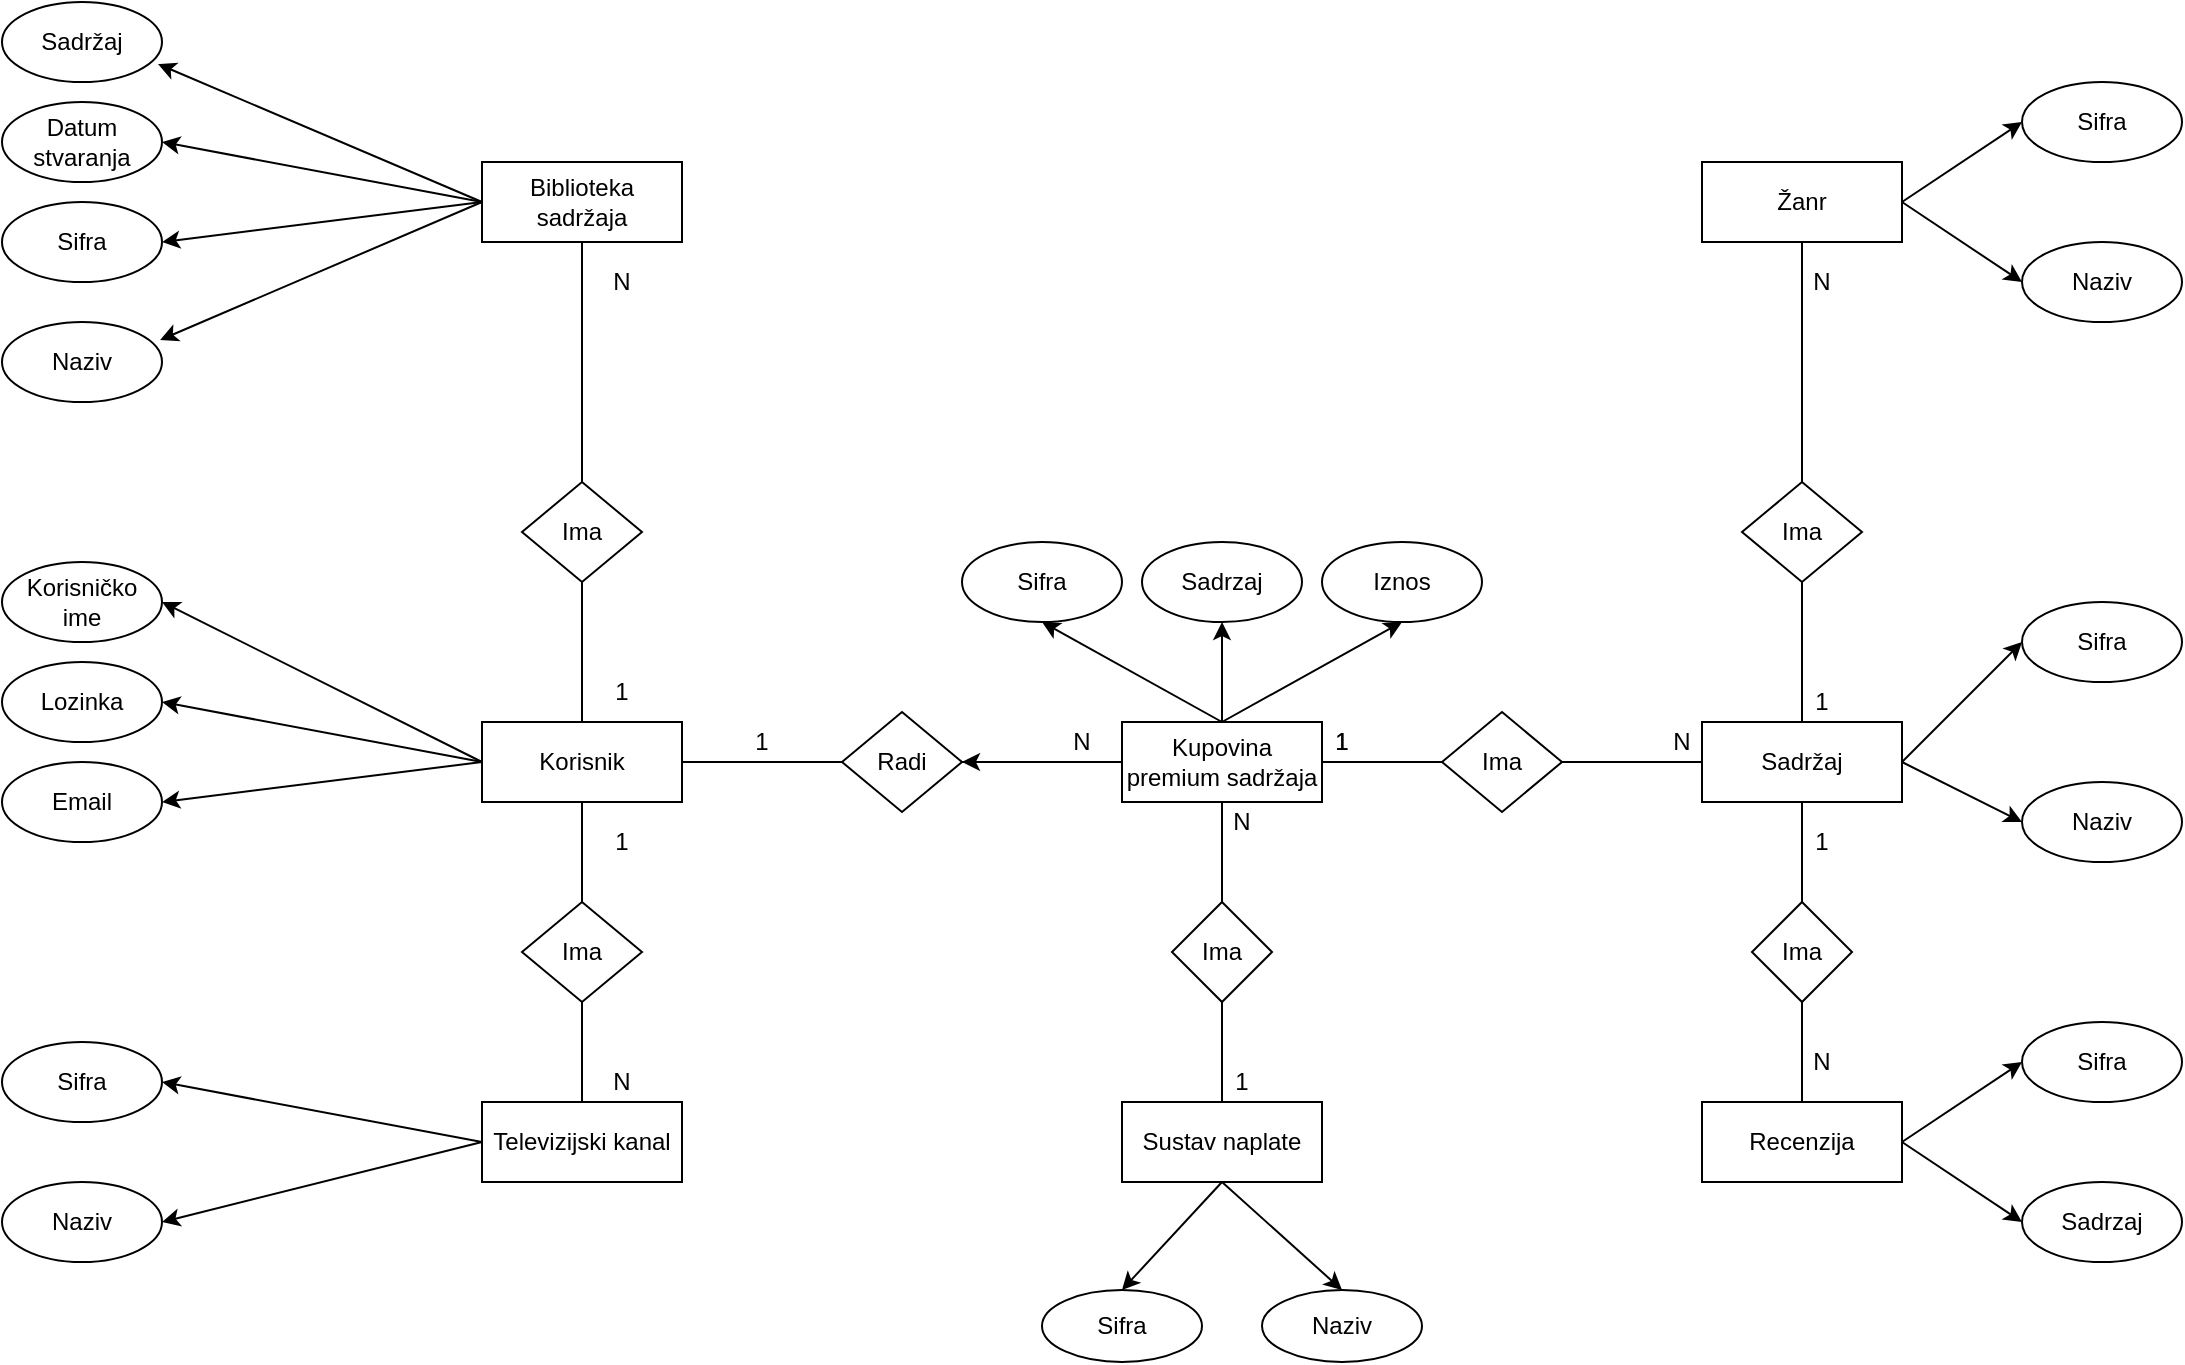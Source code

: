 <mxfile version="21.6.9" type="device">
  <diagram name="Page-1" id="9csiGRajn9hbeka8NCRL">
    <mxGraphModel dx="1699" dy="1650" grid="1" gridSize="10" guides="1" tooltips="1" connect="1" arrows="1" fold="1" page="1" pageScale="1" pageWidth="827" pageHeight="1169" math="0" shadow="0">
      <root>
        <mxCell id="0" />
        <mxCell id="1" parent="0" />
        <mxCell id="LB3KAF_uW-VrWY7a_j3J-5" style="edgeStyle=none;rounded=0;orthogonalLoop=1;jettySize=auto;html=1;exitX=0;exitY=0.5;exitDx=0;exitDy=0;entryX=1;entryY=0.5;entryDx=0;entryDy=0;" parent="1" source="LB3KAF_uW-VrWY7a_j3J-1" target="LB3KAF_uW-VrWY7a_j3J-2" edge="1">
          <mxGeometry relative="1" as="geometry" />
        </mxCell>
        <mxCell id="LB3KAF_uW-VrWY7a_j3J-6" style="edgeStyle=none;rounded=0;orthogonalLoop=1;jettySize=auto;html=1;exitX=0;exitY=0.5;exitDx=0;exitDy=0;entryX=0.988;entryY=0.225;entryDx=0;entryDy=0;entryPerimeter=0;" parent="1" source="LB3KAF_uW-VrWY7a_j3J-1" target="LB3KAF_uW-VrWY7a_j3J-3" edge="1">
          <mxGeometry relative="1" as="geometry">
            <mxPoint x="50" y="35" as="sourcePoint" />
            <mxPoint x="-20" y="105" as="targetPoint" />
          </mxGeometry>
        </mxCell>
        <mxCell id="LB3KAF_uW-VrWY7a_j3J-1" value="Biblioteka sadržaja" style="rounded=0;whiteSpace=wrap;html=1;" parent="1" vertex="1">
          <mxGeometry x="150" y="20" width="100" height="40" as="geometry" />
        </mxCell>
        <mxCell id="LB3KAF_uW-VrWY7a_j3J-2" value="Sifra" style="ellipse;whiteSpace=wrap;html=1;" parent="1" vertex="1">
          <mxGeometry x="-90" y="40" width="80" height="40" as="geometry" />
        </mxCell>
        <mxCell id="LB3KAF_uW-VrWY7a_j3J-3" value="Naziv" style="ellipse;whiteSpace=wrap;html=1;" parent="1" vertex="1">
          <mxGeometry x="-90" y="100" width="80" height="40" as="geometry" />
        </mxCell>
        <mxCell id="LB3KAF_uW-VrWY7a_j3J-11" style="edgeStyle=none;rounded=0;orthogonalLoop=1;jettySize=auto;html=1;exitX=0;exitY=0.25;exitDx=0;exitDy=0;entryX=1;entryY=0.5;entryDx=0;entryDy=0;" parent="1" edge="1">
          <mxGeometry relative="1" as="geometry">
            <mxPoint x="150" y="320" as="sourcePoint" />
            <mxPoint x="-10" y="240" as="targetPoint" />
          </mxGeometry>
        </mxCell>
        <mxCell id="LB3KAF_uW-VrWY7a_j3J-12" style="edgeStyle=none;rounded=0;orthogonalLoop=1;jettySize=auto;html=1;exitX=0;exitY=0.25;exitDx=0;exitDy=0;entryX=1;entryY=0.5;entryDx=0;entryDy=0;" parent="1" edge="1">
          <mxGeometry relative="1" as="geometry">
            <mxPoint x="150" y="320" as="sourcePoint" />
            <mxPoint x="-10" y="290" as="targetPoint" />
          </mxGeometry>
        </mxCell>
        <mxCell id="LB3KAF_uW-VrWY7a_j3J-13" style="edgeStyle=none;rounded=0;orthogonalLoop=1;jettySize=auto;html=1;exitX=0;exitY=0.25;exitDx=0;exitDy=0;entryX=1;entryY=0.5;entryDx=0;entryDy=0;" parent="1" edge="1">
          <mxGeometry relative="1" as="geometry">
            <mxPoint x="150" y="320" as="sourcePoint" />
            <mxPoint x="-10" y="340" as="targetPoint" />
          </mxGeometry>
        </mxCell>
        <mxCell id="LB3KAF_uW-VrWY7a_j3J-7" value="Korisnik" style="rounded=0;whiteSpace=wrap;html=1;" parent="1" vertex="1">
          <mxGeometry x="150" y="300" width="100" height="40" as="geometry" />
        </mxCell>
        <mxCell id="LB3KAF_uW-VrWY7a_j3J-8" value="Korisničko ime" style="ellipse;whiteSpace=wrap;html=1;" parent="1" vertex="1">
          <mxGeometry x="-90" y="220" width="80" height="40" as="geometry" />
        </mxCell>
        <mxCell id="LB3KAF_uW-VrWY7a_j3J-9" value="Lozinka" style="ellipse;whiteSpace=wrap;html=1;" parent="1" vertex="1">
          <mxGeometry x="-90" y="270" width="80" height="40" as="geometry" />
        </mxCell>
        <mxCell id="LB3KAF_uW-VrWY7a_j3J-10" value="Email" style="ellipse;whiteSpace=wrap;html=1;" parent="1" vertex="1">
          <mxGeometry x="-90" y="320" width="80" height="40" as="geometry" />
        </mxCell>
        <mxCell id="LB3KAF_uW-VrWY7a_j3J-14" value="Ima" style="rhombus;whiteSpace=wrap;html=1;" parent="1" vertex="1">
          <mxGeometry x="170" y="180" width="60" height="50" as="geometry" />
        </mxCell>
        <mxCell id="LB3KAF_uW-VrWY7a_j3J-15" value="" style="endArrow=none;html=1;rounded=0;exitX=0.5;exitY=0;exitDx=0;exitDy=0;entryX=0.5;entryY=1;entryDx=0;entryDy=0;" parent="1" source="LB3KAF_uW-VrWY7a_j3J-7" target="LB3KAF_uW-VrWY7a_j3J-14" edge="1">
          <mxGeometry width="50" height="50" relative="1" as="geometry">
            <mxPoint x="280" y="260" as="sourcePoint" />
            <mxPoint x="330" y="210" as="targetPoint" />
          </mxGeometry>
        </mxCell>
        <mxCell id="LB3KAF_uW-VrWY7a_j3J-16" value="" style="endArrow=none;html=1;rounded=0;exitX=0.5;exitY=0;exitDx=0;exitDy=0;" parent="1" source="LB3KAF_uW-VrWY7a_j3J-14" edge="1">
          <mxGeometry width="50" height="50" relative="1" as="geometry">
            <mxPoint x="220" y="189.68" as="sourcePoint" />
            <mxPoint x="200" y="60" as="targetPoint" />
          </mxGeometry>
        </mxCell>
        <mxCell id="LB3KAF_uW-VrWY7a_j3J-17" value="1" style="text;html=1;strokeColor=none;fillColor=none;align=center;verticalAlign=middle;whiteSpace=wrap;rounded=0;" parent="1" vertex="1">
          <mxGeometry x="200" y="275" width="40" height="20" as="geometry" />
        </mxCell>
        <mxCell id="LB3KAF_uW-VrWY7a_j3J-18" value="N" style="text;html=1;strokeColor=none;fillColor=none;align=center;verticalAlign=middle;whiteSpace=wrap;rounded=0;" parent="1" vertex="1">
          <mxGeometry x="200" y="70" width="40" height="20" as="geometry" />
        </mxCell>
        <mxCell id="LB3KAF_uW-VrWY7a_j3J-19" value="Radi" style="rhombus;whiteSpace=wrap;html=1;" parent="1" vertex="1">
          <mxGeometry x="330" y="295" width="60" height="50" as="geometry" />
        </mxCell>
        <mxCell id="LB3KAF_uW-VrWY7a_j3J-20" value="" style="endArrow=none;html=1;rounded=0;exitX=1;exitY=0.5;exitDx=0;exitDy=0;entryX=0;entryY=0.5;entryDx=0;entryDy=0;" parent="1" source="LB3KAF_uW-VrWY7a_j3J-7" target="LB3KAF_uW-VrWY7a_j3J-19" edge="1">
          <mxGeometry width="50" height="50" relative="1" as="geometry">
            <mxPoint x="500" y="330" as="sourcePoint" />
            <mxPoint x="550" y="280" as="targetPoint" />
          </mxGeometry>
        </mxCell>
        <mxCell id="LB3KAF_uW-VrWY7a_j3J-21" value="1" style="text;html=1;strokeColor=none;fillColor=none;align=center;verticalAlign=middle;whiteSpace=wrap;rounded=0;" parent="1" vertex="1">
          <mxGeometry x="270" y="300" width="40" height="20" as="geometry" />
        </mxCell>
        <mxCell id="LB3KAF_uW-VrWY7a_j3J-22" value="N" style="text;html=1;strokeColor=none;fillColor=none;align=center;verticalAlign=middle;whiteSpace=wrap;rounded=0;" parent="1" vertex="1">
          <mxGeometry x="430" y="300" width="40" height="20" as="geometry" />
        </mxCell>
        <mxCell id="LB3KAF_uW-VrWY7a_j3J-43" style="edgeStyle=none;rounded=0;orthogonalLoop=1;jettySize=auto;html=1;exitX=0.5;exitY=0;exitDx=0;exitDy=0;entryX=0.5;entryY=1;entryDx=0;entryDy=0;" parent="1" source="LB3KAF_uW-VrWY7a_j3J-25" target="LB3KAF_uW-VrWY7a_j3J-40" edge="1">
          <mxGeometry relative="1" as="geometry" />
        </mxCell>
        <mxCell id="LB3KAF_uW-VrWY7a_j3J-44" style="edgeStyle=none;rounded=0;orthogonalLoop=1;jettySize=auto;html=1;exitX=0.5;exitY=0;exitDx=0;exitDy=0;entryX=0.5;entryY=1;entryDx=0;entryDy=0;" parent="1" source="LB3KAF_uW-VrWY7a_j3J-25" target="LB3KAF_uW-VrWY7a_j3J-41" edge="1">
          <mxGeometry relative="1" as="geometry" />
        </mxCell>
        <mxCell id="LB3KAF_uW-VrWY7a_j3J-45" style="edgeStyle=none;rounded=0;orthogonalLoop=1;jettySize=auto;html=1;exitX=0.5;exitY=0;exitDx=0;exitDy=0;entryX=0.5;entryY=1;entryDx=0;entryDy=0;" parent="1" source="LB3KAF_uW-VrWY7a_j3J-25" target="LB3KAF_uW-VrWY7a_j3J-42" edge="1">
          <mxGeometry relative="1" as="geometry" />
        </mxCell>
        <mxCell id="A35x8_zMR-tTkjES0u8r-4" value="" style="edgeStyle=orthogonalEdgeStyle;rounded=0;orthogonalLoop=1;jettySize=auto;html=1;" edge="1" parent="1" source="LB3KAF_uW-VrWY7a_j3J-25" target="LB3KAF_uW-VrWY7a_j3J-19">
          <mxGeometry relative="1" as="geometry" />
        </mxCell>
        <mxCell id="LB3KAF_uW-VrWY7a_j3J-25" value="Kupovina premium sadržaja" style="rounded=0;whiteSpace=wrap;html=1;" parent="1" vertex="1">
          <mxGeometry x="470" y="300" width="100" height="40" as="geometry" />
        </mxCell>
        <mxCell id="LB3KAF_uW-VrWY7a_j3J-26" value="" style="endArrow=none;html=1;rounded=0;exitX=1;exitY=0.5;exitDx=0;exitDy=0;entryX=0;entryY=0.5;entryDx=0;entryDy=0;" parent="1" source="LB3KAF_uW-VrWY7a_j3J-19" target="LB3KAF_uW-VrWY7a_j3J-25" edge="1">
          <mxGeometry width="50" height="50" relative="1" as="geometry">
            <mxPoint x="500" y="330" as="sourcePoint" />
            <mxPoint x="550" y="280" as="targetPoint" />
          </mxGeometry>
        </mxCell>
        <mxCell id="LB3KAF_uW-VrWY7a_j3J-38" style="edgeStyle=none;rounded=0;orthogonalLoop=1;jettySize=auto;html=1;exitX=0.5;exitY=1;exitDx=0;exitDy=0;entryX=0.5;entryY=0;entryDx=0;entryDy=0;" parent="1" source="LB3KAF_uW-VrWY7a_j3J-27" target="LB3KAF_uW-VrWY7a_j3J-36" edge="1">
          <mxGeometry relative="1" as="geometry" />
        </mxCell>
        <mxCell id="LB3KAF_uW-VrWY7a_j3J-39" style="edgeStyle=none;rounded=0;orthogonalLoop=1;jettySize=auto;html=1;exitX=0.5;exitY=1;exitDx=0;exitDy=0;entryX=0.5;entryY=0;entryDx=0;entryDy=0;" parent="1" source="LB3KAF_uW-VrWY7a_j3J-27" target="LB3KAF_uW-VrWY7a_j3J-37" edge="1">
          <mxGeometry relative="1" as="geometry" />
        </mxCell>
        <mxCell id="LB3KAF_uW-VrWY7a_j3J-27" value="Sustav naplate" style="rounded=0;whiteSpace=wrap;html=1;" parent="1" vertex="1">
          <mxGeometry x="470" y="490" width="100" height="40" as="geometry" />
        </mxCell>
        <mxCell id="LB3KAF_uW-VrWY7a_j3J-28" value="Ima" style="rhombus;whiteSpace=wrap;html=1;" parent="1" vertex="1">
          <mxGeometry x="495" y="390" width="50" height="50" as="geometry" />
        </mxCell>
        <mxCell id="LB3KAF_uW-VrWY7a_j3J-29" value="" style="endArrow=none;html=1;rounded=0;exitX=0.5;exitY=1;exitDx=0;exitDy=0;entryX=0.5;entryY=0;entryDx=0;entryDy=0;" parent="1" source="LB3KAF_uW-VrWY7a_j3J-25" target="LB3KAF_uW-VrWY7a_j3J-28" edge="1">
          <mxGeometry width="50" height="50" relative="1" as="geometry">
            <mxPoint x="600" y="410" as="sourcePoint" />
            <mxPoint x="650" y="360" as="targetPoint" />
          </mxGeometry>
        </mxCell>
        <mxCell id="LB3KAF_uW-VrWY7a_j3J-30" value="" style="endArrow=none;html=1;rounded=0;exitX=0.5;exitY=1;exitDx=0;exitDy=0;" parent="1" source="LB3KAF_uW-VrWY7a_j3J-28" target="LB3KAF_uW-VrWY7a_j3J-27" edge="1">
          <mxGeometry width="50" height="50" relative="1" as="geometry">
            <mxPoint x="600" y="410" as="sourcePoint" />
            <mxPoint x="650" y="360" as="targetPoint" />
          </mxGeometry>
        </mxCell>
        <mxCell id="LB3KAF_uW-VrWY7a_j3J-31" value="1" style="text;html=1;strokeColor=none;fillColor=none;align=center;verticalAlign=middle;whiteSpace=wrap;rounded=0;" parent="1" vertex="1">
          <mxGeometry x="510" y="470" width="40" height="20" as="geometry" />
        </mxCell>
        <mxCell id="LB3KAF_uW-VrWY7a_j3J-32" value="N" style="text;html=1;strokeColor=none;fillColor=none;align=center;verticalAlign=middle;whiteSpace=wrap;rounded=0;" parent="1" vertex="1">
          <mxGeometry x="510" y="340" width="40" height="20" as="geometry" />
        </mxCell>
        <mxCell id="LB3KAF_uW-VrWY7a_j3J-34" value="Ima" style="rhombus;whiteSpace=wrap;html=1;" parent="1" vertex="1">
          <mxGeometry x="630" y="295" width="60" height="50" as="geometry" />
        </mxCell>
        <mxCell id="LB3KAF_uW-VrWY7a_j3J-54" style="edgeStyle=none;rounded=0;orthogonalLoop=1;jettySize=auto;html=1;exitX=1;exitY=0.5;exitDx=0;exitDy=0;entryX=0;entryY=0.5;entryDx=0;entryDy=0;" parent="1" source="LB3KAF_uW-VrWY7a_j3J-35" target="LB3KAF_uW-VrWY7a_j3J-52" edge="1">
          <mxGeometry relative="1" as="geometry" />
        </mxCell>
        <mxCell id="LB3KAF_uW-VrWY7a_j3J-55" style="edgeStyle=none;rounded=0;orthogonalLoop=1;jettySize=auto;html=1;exitX=1;exitY=0.5;exitDx=0;exitDy=0;entryX=0;entryY=0.5;entryDx=0;entryDy=0;" parent="1" source="LB3KAF_uW-VrWY7a_j3J-35" target="LB3KAF_uW-VrWY7a_j3J-53" edge="1">
          <mxGeometry relative="1" as="geometry" />
        </mxCell>
        <mxCell id="LB3KAF_uW-VrWY7a_j3J-35" value="Sadržaj" style="rounded=0;whiteSpace=wrap;html=1;" parent="1" vertex="1">
          <mxGeometry x="760" y="300" width="100" height="40" as="geometry" />
        </mxCell>
        <mxCell id="LB3KAF_uW-VrWY7a_j3J-36" value="Sifra" style="ellipse;whiteSpace=wrap;html=1;" parent="1" vertex="1">
          <mxGeometry x="430" y="584" width="80" height="36" as="geometry" />
        </mxCell>
        <mxCell id="LB3KAF_uW-VrWY7a_j3J-37" value="Naziv" style="ellipse;whiteSpace=wrap;html=1;" parent="1" vertex="1">
          <mxGeometry x="540" y="584" width="80" height="36" as="geometry" />
        </mxCell>
        <mxCell id="LB3KAF_uW-VrWY7a_j3J-40" value="Sifra" style="ellipse;whiteSpace=wrap;html=1;" parent="1" vertex="1">
          <mxGeometry x="390" y="210" width="80" height="40" as="geometry" />
        </mxCell>
        <mxCell id="LB3KAF_uW-VrWY7a_j3J-41" value="Sadrzaj" style="ellipse;whiteSpace=wrap;html=1;" parent="1" vertex="1">
          <mxGeometry x="480" y="210" width="80" height="40" as="geometry" />
        </mxCell>
        <mxCell id="LB3KAF_uW-VrWY7a_j3J-42" value="Iznos" style="ellipse;whiteSpace=wrap;html=1;" parent="1" vertex="1">
          <mxGeometry x="570" y="210" width="80" height="40" as="geometry" />
        </mxCell>
        <mxCell id="LB3KAF_uW-VrWY7a_j3J-47" value="" style="endArrow=none;html=1;rounded=0;exitX=1;exitY=0.5;exitDx=0;exitDy=0;entryX=0;entryY=0.5;entryDx=0;entryDy=0;" parent="1" source="LB3KAF_uW-VrWY7a_j3J-25" target="LB3KAF_uW-VrWY7a_j3J-34" edge="1">
          <mxGeometry width="50" height="50" relative="1" as="geometry">
            <mxPoint x="580" y="380" as="sourcePoint" />
            <mxPoint x="630" y="330" as="targetPoint" />
          </mxGeometry>
        </mxCell>
        <mxCell id="LB3KAF_uW-VrWY7a_j3J-48" value="" style="endArrow=none;html=1;rounded=0;exitX=0;exitY=0.5;exitDx=0;exitDy=0;entryX=1;entryY=0.5;entryDx=0;entryDy=0;" parent="1" source="LB3KAF_uW-VrWY7a_j3J-35" target="LB3KAF_uW-VrWY7a_j3J-34" edge="1">
          <mxGeometry width="50" height="50" relative="1" as="geometry">
            <mxPoint x="580" y="380" as="sourcePoint" />
            <mxPoint x="630" y="330" as="targetPoint" />
          </mxGeometry>
        </mxCell>
        <mxCell id="LB3KAF_uW-VrWY7a_j3J-49" value="1" style="text;html=1;strokeColor=none;fillColor=none;align=center;verticalAlign=middle;whiteSpace=wrap;rounded=0;" parent="1" vertex="1">
          <mxGeometry x="560" y="300" width="40" height="20" as="geometry" />
        </mxCell>
        <mxCell id="LB3KAF_uW-VrWY7a_j3J-50" value="1" style="text;html=1;strokeColor=none;fillColor=none;align=center;verticalAlign=middle;whiteSpace=wrap;rounded=0;" parent="1" vertex="1">
          <mxGeometry x="560" y="300" width="40" height="20" as="geometry" />
        </mxCell>
        <mxCell id="LB3KAF_uW-VrWY7a_j3J-51" value="N" style="text;html=1;strokeColor=none;fillColor=none;align=center;verticalAlign=middle;whiteSpace=wrap;rounded=0;" parent="1" vertex="1">
          <mxGeometry x="730" y="300" width="40" height="20" as="geometry" />
        </mxCell>
        <mxCell id="LB3KAF_uW-VrWY7a_j3J-52" value="Sifra" style="ellipse;whiteSpace=wrap;html=1;" parent="1" vertex="1">
          <mxGeometry x="920" y="240" width="80" height="40" as="geometry" />
        </mxCell>
        <mxCell id="LB3KAF_uW-VrWY7a_j3J-53" value="Naziv" style="ellipse;whiteSpace=wrap;html=1;" parent="1" vertex="1">
          <mxGeometry x="920" y="330" width="80" height="40" as="geometry" />
        </mxCell>
        <mxCell id="LB3KAF_uW-VrWY7a_j3J-64" style="edgeStyle=none;rounded=0;orthogonalLoop=1;jettySize=auto;html=1;exitX=1;exitY=0.5;exitDx=0;exitDy=0;entryX=0;entryY=0.5;entryDx=0;entryDy=0;" parent="1" source="LB3KAF_uW-VrWY7a_j3J-56" target="LB3KAF_uW-VrWY7a_j3J-62" edge="1">
          <mxGeometry relative="1" as="geometry" />
        </mxCell>
        <mxCell id="LB3KAF_uW-VrWY7a_j3J-65" style="edgeStyle=none;rounded=0;orthogonalLoop=1;jettySize=auto;html=1;exitX=1;exitY=0.5;exitDx=0;exitDy=0;entryX=0;entryY=0.5;entryDx=0;entryDy=0;" parent="1" source="LB3KAF_uW-VrWY7a_j3J-56" target="LB3KAF_uW-VrWY7a_j3J-63" edge="1">
          <mxGeometry relative="1" as="geometry" />
        </mxCell>
        <mxCell id="LB3KAF_uW-VrWY7a_j3J-56" value="Žanr" style="rounded=0;whiteSpace=wrap;html=1;" parent="1" vertex="1">
          <mxGeometry x="760" y="20" width="100" height="40" as="geometry" />
        </mxCell>
        <mxCell id="LB3KAF_uW-VrWY7a_j3J-72" style="edgeStyle=none;rounded=0;orthogonalLoop=1;jettySize=auto;html=1;exitX=1;exitY=0.5;exitDx=0;exitDy=0;entryX=0;entryY=0.5;entryDx=0;entryDy=0;" parent="1" source="LB3KAF_uW-VrWY7a_j3J-57" target="LB3KAF_uW-VrWY7a_j3J-70" edge="1">
          <mxGeometry relative="1" as="geometry" />
        </mxCell>
        <mxCell id="LB3KAF_uW-VrWY7a_j3J-73" style="edgeStyle=none;rounded=0;orthogonalLoop=1;jettySize=auto;html=1;exitX=1;exitY=0.5;exitDx=0;exitDy=0;entryX=0;entryY=0.5;entryDx=0;entryDy=0;" parent="1" source="LB3KAF_uW-VrWY7a_j3J-57" target="LB3KAF_uW-VrWY7a_j3J-71" edge="1">
          <mxGeometry relative="1" as="geometry" />
        </mxCell>
        <mxCell id="LB3KAF_uW-VrWY7a_j3J-57" value="Recenzija" style="rounded=0;whiteSpace=wrap;html=1;" parent="1" vertex="1">
          <mxGeometry x="760" y="490" width="100" height="40" as="geometry" />
        </mxCell>
        <mxCell id="LB3KAF_uW-VrWY7a_j3J-58" value="Ima" style="rhombus;whiteSpace=wrap;html=1;" parent="1" vertex="1">
          <mxGeometry x="785" y="390" width="50" height="50" as="geometry" />
        </mxCell>
        <mxCell id="LB3KAF_uW-VrWY7a_j3J-59" value="Ima" style="rhombus;whiteSpace=wrap;html=1;" parent="1" vertex="1">
          <mxGeometry x="780" y="180" width="60" height="50" as="geometry" />
        </mxCell>
        <mxCell id="LB3KAF_uW-VrWY7a_j3J-60" value="" style="endArrow=none;html=1;rounded=0;entryX=0.5;entryY=1;entryDx=0;entryDy=0;exitX=0.5;exitY=0;exitDx=0;exitDy=0;" parent="1" source="LB3KAF_uW-VrWY7a_j3J-35" target="LB3KAF_uW-VrWY7a_j3J-59" edge="1">
          <mxGeometry width="50" height="50" relative="1" as="geometry">
            <mxPoint x="760" y="330" as="sourcePoint" />
            <mxPoint x="810" y="280" as="targetPoint" />
          </mxGeometry>
        </mxCell>
        <mxCell id="LB3KAF_uW-VrWY7a_j3J-61" value="" style="endArrow=none;html=1;rounded=0;entryX=0.5;entryY=1;entryDx=0;entryDy=0;exitX=0.5;exitY=0;exitDx=0;exitDy=0;" parent="1" source="LB3KAF_uW-VrWY7a_j3J-59" target="LB3KAF_uW-VrWY7a_j3J-56" edge="1">
          <mxGeometry width="50" height="50" relative="1" as="geometry">
            <mxPoint x="760" y="330" as="sourcePoint" />
            <mxPoint x="810" y="280" as="targetPoint" />
          </mxGeometry>
        </mxCell>
        <mxCell id="LB3KAF_uW-VrWY7a_j3J-62" value="Sifra" style="ellipse;whiteSpace=wrap;html=1;" parent="1" vertex="1">
          <mxGeometry x="920" y="-20" width="80" height="40" as="geometry" />
        </mxCell>
        <mxCell id="LB3KAF_uW-VrWY7a_j3J-63" value="Naziv" style="ellipse;whiteSpace=wrap;html=1;" parent="1" vertex="1">
          <mxGeometry x="920" y="60" width="80" height="40" as="geometry" />
        </mxCell>
        <mxCell id="LB3KAF_uW-VrWY7a_j3J-66" value="1" style="text;html=1;strokeColor=none;fillColor=none;align=center;verticalAlign=middle;whiteSpace=wrap;rounded=0;" parent="1" vertex="1">
          <mxGeometry x="800" y="280" width="40" height="20" as="geometry" />
        </mxCell>
        <mxCell id="LB3KAF_uW-VrWY7a_j3J-67" value="N" style="text;html=1;strokeColor=none;fillColor=none;align=center;verticalAlign=middle;whiteSpace=wrap;rounded=0;" parent="1" vertex="1">
          <mxGeometry x="800" y="70" width="40" height="20" as="geometry" />
        </mxCell>
        <mxCell id="LB3KAF_uW-VrWY7a_j3J-68" value="" style="endArrow=none;html=1;rounded=0;entryX=0.5;entryY=0;entryDx=0;entryDy=0;exitX=0.5;exitY=1;exitDx=0;exitDy=0;" parent="1" source="LB3KAF_uW-VrWY7a_j3J-58" target="LB3KAF_uW-VrWY7a_j3J-57" edge="1">
          <mxGeometry width="50" height="50" relative="1" as="geometry">
            <mxPoint x="800" y="450" as="sourcePoint" />
            <mxPoint x="850" y="400" as="targetPoint" />
          </mxGeometry>
        </mxCell>
        <mxCell id="LB3KAF_uW-VrWY7a_j3J-69" value="" style="endArrow=none;html=1;rounded=0;exitX=0.5;exitY=1;exitDx=0;exitDy=0;entryX=0.5;entryY=0;entryDx=0;entryDy=0;" parent="1" source="LB3KAF_uW-VrWY7a_j3J-35" target="LB3KAF_uW-VrWY7a_j3J-58" edge="1">
          <mxGeometry width="50" height="50" relative="1" as="geometry">
            <mxPoint x="800" y="450" as="sourcePoint" />
            <mxPoint x="850" y="400" as="targetPoint" />
          </mxGeometry>
        </mxCell>
        <mxCell id="LB3KAF_uW-VrWY7a_j3J-70" value="Sifra" style="ellipse;whiteSpace=wrap;html=1;" parent="1" vertex="1">
          <mxGeometry x="920" y="450" width="80" height="40" as="geometry" />
        </mxCell>
        <mxCell id="LB3KAF_uW-VrWY7a_j3J-71" value="Sadrzaj" style="ellipse;whiteSpace=wrap;html=1;" parent="1" vertex="1">
          <mxGeometry x="920" y="530" width="80" height="40" as="geometry" />
        </mxCell>
        <mxCell id="LB3KAF_uW-VrWY7a_j3J-74" value="1" style="text;html=1;strokeColor=none;fillColor=none;align=center;verticalAlign=middle;whiteSpace=wrap;rounded=0;" parent="1" vertex="1">
          <mxGeometry x="800" y="350" width="40" height="20" as="geometry" />
        </mxCell>
        <mxCell id="LB3KAF_uW-VrWY7a_j3J-75" value="N" style="text;html=1;strokeColor=none;fillColor=none;align=center;verticalAlign=middle;whiteSpace=wrap;rounded=0;" parent="1" vertex="1">
          <mxGeometry x="800" y="460" width="40" height="20" as="geometry" />
        </mxCell>
        <mxCell id="A35x8_zMR-tTkjES0u8r-1" style="edgeStyle=none;rounded=0;orthogonalLoop=1;jettySize=auto;html=1;exitX=0;exitY=0.5;exitDx=0;exitDy=0;entryX=1;entryY=0.5;entryDx=0;entryDy=0;" edge="1" parent="1" target="A35x8_zMR-tTkjES0u8r-2" source="LB3KAF_uW-VrWY7a_j3J-1">
          <mxGeometry relative="1" as="geometry">
            <mxPoint x="60" y="-10" as="sourcePoint" />
          </mxGeometry>
        </mxCell>
        <mxCell id="A35x8_zMR-tTkjES0u8r-2" value="Datum stvaranja" style="ellipse;whiteSpace=wrap;html=1;" vertex="1" parent="1">
          <mxGeometry x="-90" y="-10" width="80" height="40" as="geometry" />
        </mxCell>
        <mxCell id="A35x8_zMR-tTkjES0u8r-5" style="edgeStyle=none;rounded=0;orthogonalLoop=1;jettySize=auto;html=1;entryX=0.975;entryY=0.775;entryDx=0;entryDy=0;entryPerimeter=0;" edge="1" parent="1" target="A35x8_zMR-tTkjES0u8r-6">
          <mxGeometry relative="1" as="geometry">
            <mxPoint x="150" y="40" as="sourcePoint" />
            <mxPoint x="-30" y="-50" as="targetPoint" />
          </mxGeometry>
        </mxCell>
        <mxCell id="A35x8_zMR-tTkjES0u8r-6" value="Sadržaj" style="ellipse;whiteSpace=wrap;html=1;" vertex="1" parent="1">
          <mxGeometry x="-90" y="-60" width="80" height="40" as="geometry" />
        </mxCell>
        <mxCell id="A35x8_zMR-tTkjES0u8r-10" style="edgeStyle=none;rounded=0;orthogonalLoop=1;jettySize=auto;html=1;exitX=0;exitY=0.5;exitDx=0;exitDy=0;entryX=1;entryY=0.5;entryDx=0;entryDy=0;" edge="1" parent="1" source="A35x8_zMR-tTkjES0u8r-12" target="A35x8_zMR-tTkjES0u8r-13">
          <mxGeometry relative="1" as="geometry" />
        </mxCell>
        <mxCell id="A35x8_zMR-tTkjES0u8r-11" style="edgeStyle=none;rounded=0;orthogonalLoop=1;jettySize=auto;html=1;exitX=0;exitY=0.5;exitDx=0;exitDy=0;entryX=1;entryY=0.5;entryDx=0;entryDy=0;" edge="1" parent="1" source="A35x8_zMR-tTkjES0u8r-12" target="A35x8_zMR-tTkjES0u8r-14">
          <mxGeometry relative="1" as="geometry">
            <mxPoint x="60" y="545" as="sourcePoint" />
            <mxPoint x="-10" y="615" as="targetPoint" />
          </mxGeometry>
        </mxCell>
        <mxCell id="A35x8_zMR-tTkjES0u8r-12" value="Televizijski kanal" style="rounded=0;whiteSpace=wrap;html=1;" vertex="1" parent="1">
          <mxGeometry x="150" y="490" width="100" height="40" as="geometry" />
        </mxCell>
        <mxCell id="A35x8_zMR-tTkjES0u8r-13" value="Sifra" style="ellipse;whiteSpace=wrap;html=1;" vertex="1" parent="1">
          <mxGeometry x="-90" y="460" width="80" height="40" as="geometry" />
        </mxCell>
        <mxCell id="A35x8_zMR-tTkjES0u8r-14" value="Naziv" style="ellipse;whiteSpace=wrap;html=1;" vertex="1" parent="1">
          <mxGeometry x="-90" y="530" width="80" height="40" as="geometry" />
        </mxCell>
        <mxCell id="A35x8_zMR-tTkjES0u8r-15" value="" style="endArrow=none;html=1;rounded=0;exitX=0.5;exitY=0;exitDx=0;exitDy=0;" edge="1" parent="1" source="A35x8_zMR-tTkjES0u8r-21">
          <mxGeometry width="50" height="50" relative="1" as="geometry">
            <mxPoint x="200" y="460" as="sourcePoint" />
            <mxPoint x="200" y="340" as="targetPoint" />
          </mxGeometry>
        </mxCell>
        <mxCell id="A35x8_zMR-tTkjES0u8r-16" value="N" style="text;html=1;strokeColor=none;fillColor=none;align=center;verticalAlign=middle;whiteSpace=wrap;rounded=0;" vertex="1" parent="1">
          <mxGeometry x="200" y="470" width="40" height="20" as="geometry" />
        </mxCell>
        <mxCell id="A35x8_zMR-tTkjES0u8r-22" value="" style="endArrow=none;html=1;rounded=0;exitX=0.5;exitY=0;exitDx=0;exitDy=0;" edge="1" parent="1" target="A35x8_zMR-tTkjES0u8r-21">
          <mxGeometry width="50" height="50" relative="1" as="geometry">
            <mxPoint x="200" y="460" as="sourcePoint" />
            <mxPoint x="200" y="340" as="targetPoint" />
          </mxGeometry>
        </mxCell>
        <mxCell id="A35x8_zMR-tTkjES0u8r-21" value="Ima" style="rhombus;whiteSpace=wrap;html=1;" vertex="1" parent="1">
          <mxGeometry x="170" y="390" width="60" height="50" as="geometry" />
        </mxCell>
        <mxCell id="A35x8_zMR-tTkjES0u8r-24" value="" style="endArrow=none;html=1;rounded=0;" edge="1" parent="1">
          <mxGeometry width="50" height="50" relative="1" as="geometry">
            <mxPoint x="200" y="490" as="sourcePoint" />
            <mxPoint x="200" y="460" as="targetPoint" />
          </mxGeometry>
        </mxCell>
        <mxCell id="A35x8_zMR-tTkjES0u8r-26" value="1" style="text;html=1;strokeColor=none;fillColor=none;align=center;verticalAlign=middle;whiteSpace=wrap;rounded=0;" vertex="1" parent="1">
          <mxGeometry x="200" y="350" width="40" height="20" as="geometry" />
        </mxCell>
      </root>
    </mxGraphModel>
  </diagram>
</mxfile>
